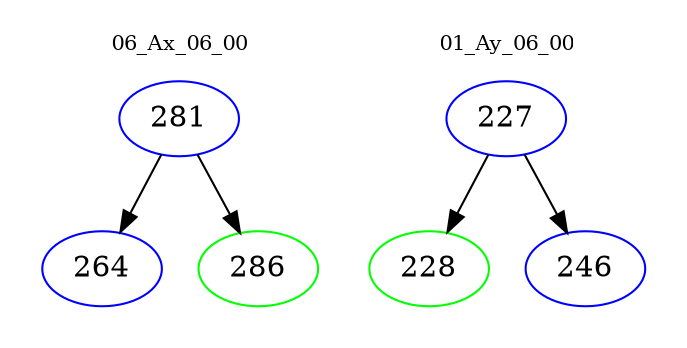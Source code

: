 digraph{
subgraph cluster_0 {
color = white
label = "06_Ax_06_00";
fontsize=10;
T0_281 [label="281", color="blue"]
T0_281 -> T0_264 [color="black"]
T0_264 [label="264", color="blue"]
T0_281 -> T0_286 [color="black"]
T0_286 [label="286", color="green"]
}
subgraph cluster_1 {
color = white
label = "01_Ay_06_00";
fontsize=10;
T1_227 [label="227", color="blue"]
T1_227 -> T1_228 [color="black"]
T1_228 [label="228", color="green"]
T1_227 -> T1_246 [color="black"]
T1_246 [label="246", color="blue"]
}
}
